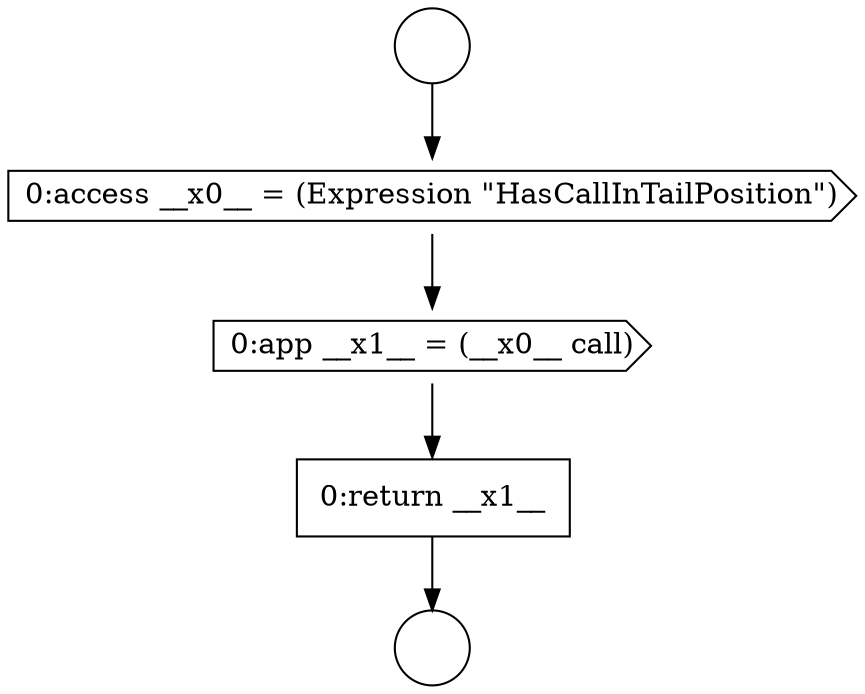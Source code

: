 digraph {
  node9557 [shape=circle label=" " color="black" fillcolor="white" style=filled]
  node9556 [shape=circle label=" " color="black" fillcolor="white" style=filled]
  node9560 [shape=none, margin=0, label=<<font color="black">
    <table border="0" cellborder="1" cellspacing="0" cellpadding="10">
      <tr><td align="left">0:return __x1__</td></tr>
    </table>
  </font>> color="black" fillcolor="white" style=filled]
  node9559 [shape=cds, label=<<font color="black">0:app __x1__ = (__x0__ call)</font>> color="black" fillcolor="white" style=filled]
  node9558 [shape=cds, label=<<font color="black">0:access __x0__ = (Expression &quot;HasCallInTailPosition&quot;)</font>> color="black" fillcolor="white" style=filled]
  node9556 -> node9558 [ color="black"]
  node9558 -> node9559 [ color="black"]
  node9559 -> node9560 [ color="black"]
  node9560 -> node9557 [ color="black"]
}
